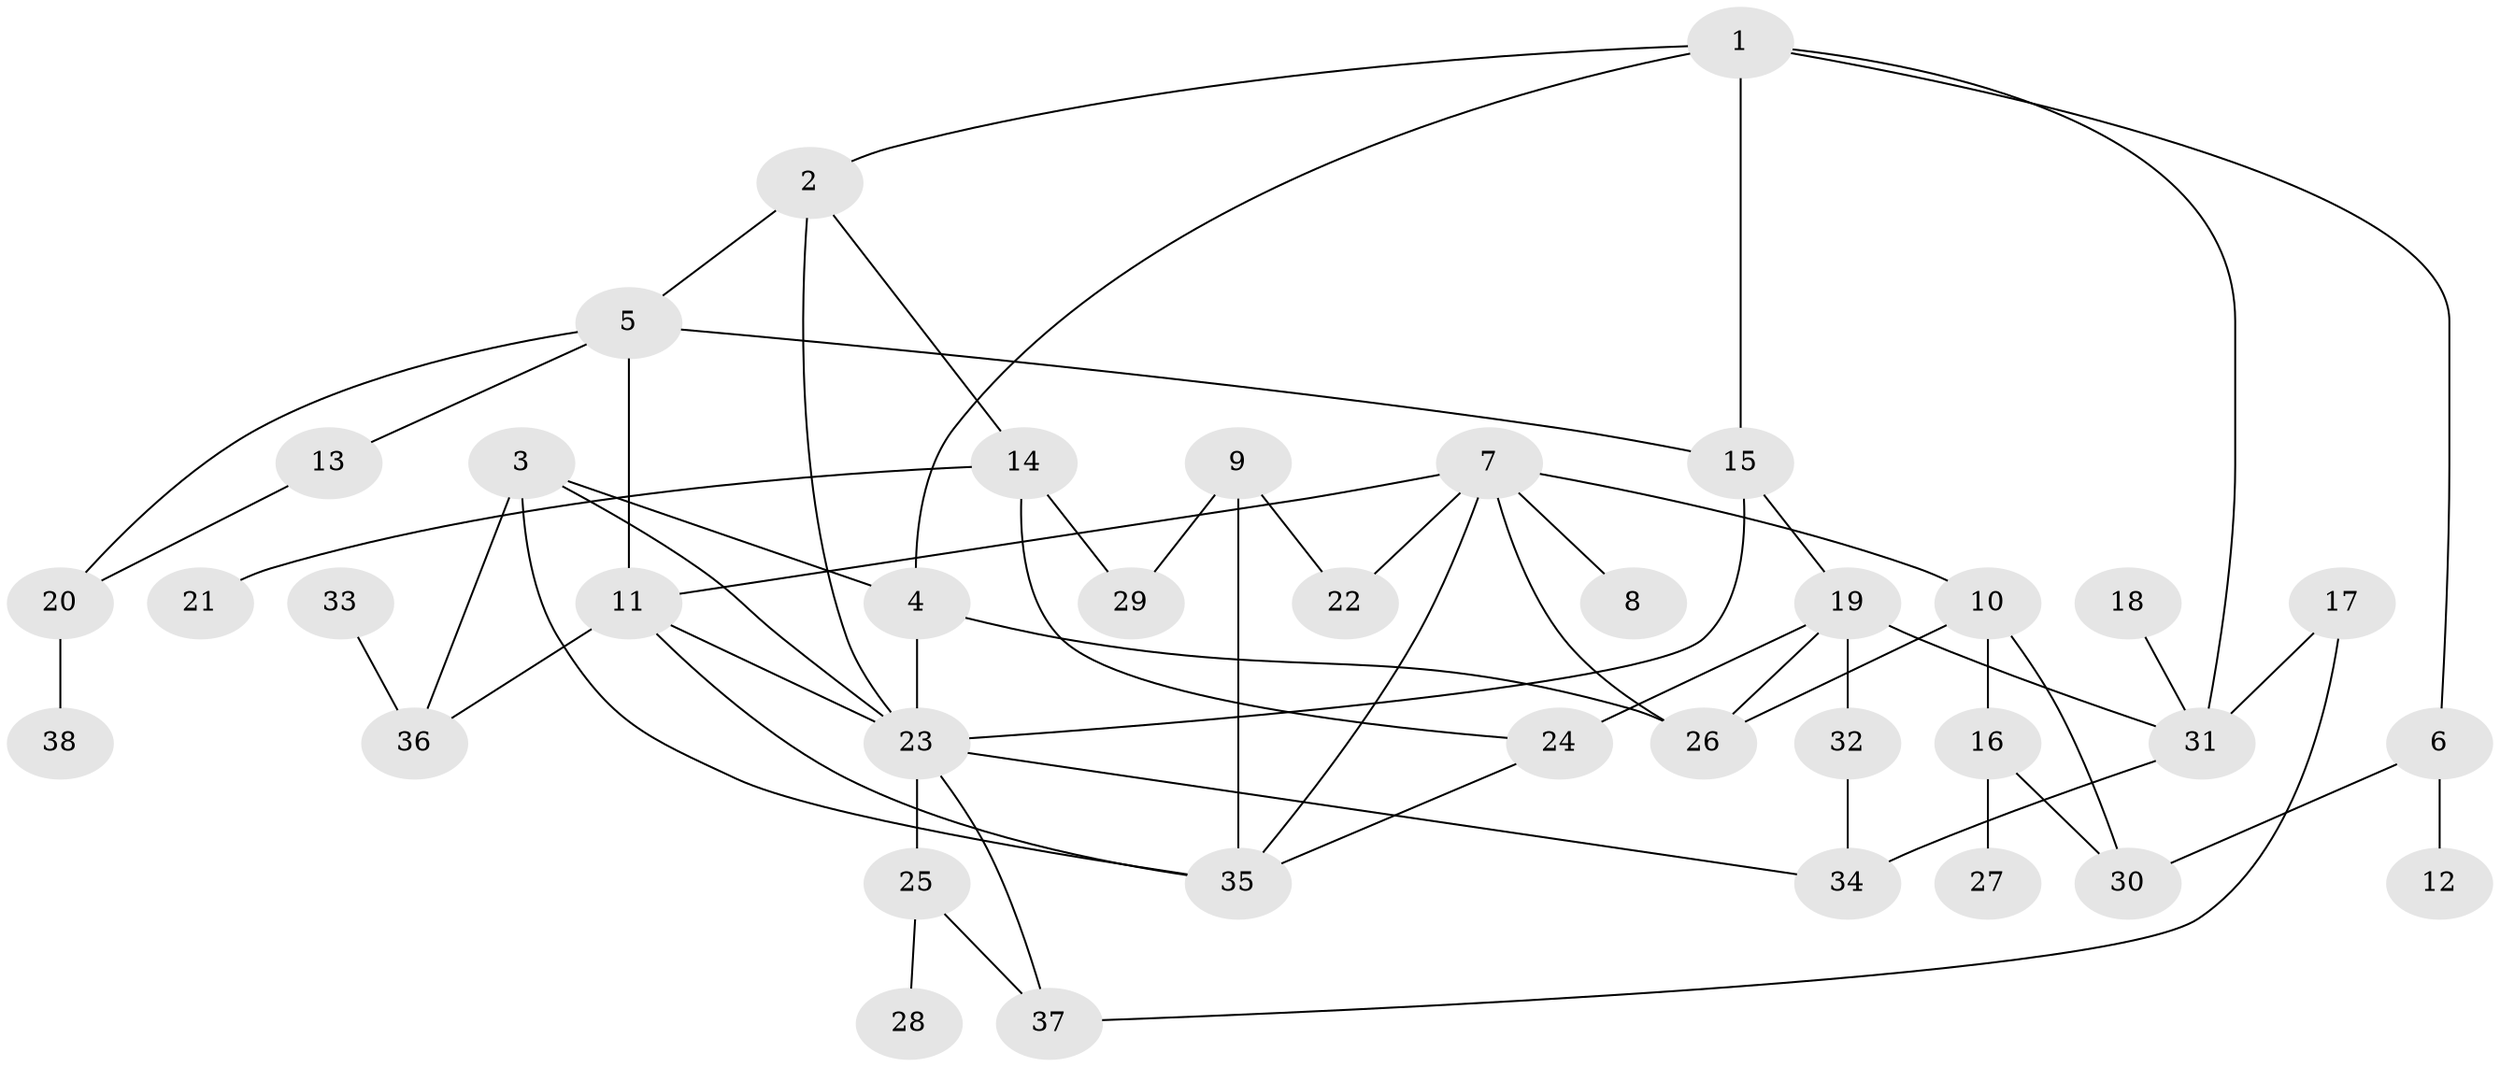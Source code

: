 // original degree distribution, {5: 0.09433962264150944, 4: 0.16981132075471697, 2: 0.3018867924528302, 3: 0.22641509433962265, 6: 0.03773584905660377, 1: 0.16981132075471697}
// Generated by graph-tools (version 1.1) at 2025/36/03/04/25 23:36:07]
// undirected, 38 vertices, 60 edges
graph export_dot {
  node [color=gray90,style=filled];
  1;
  2;
  3;
  4;
  5;
  6;
  7;
  8;
  9;
  10;
  11;
  12;
  13;
  14;
  15;
  16;
  17;
  18;
  19;
  20;
  21;
  22;
  23;
  24;
  25;
  26;
  27;
  28;
  29;
  30;
  31;
  32;
  33;
  34;
  35;
  36;
  37;
  38;
  1 -- 2 [weight=1.0];
  1 -- 4 [weight=1.0];
  1 -- 6 [weight=1.0];
  1 -- 15 [weight=1.0];
  1 -- 31 [weight=1.0];
  2 -- 5 [weight=1.0];
  2 -- 14 [weight=1.0];
  2 -- 23 [weight=1.0];
  3 -- 4 [weight=1.0];
  3 -- 23 [weight=1.0];
  3 -- 35 [weight=1.0];
  3 -- 36 [weight=1.0];
  4 -- 23 [weight=1.0];
  4 -- 26 [weight=1.0];
  5 -- 11 [weight=1.0];
  5 -- 13 [weight=1.0];
  5 -- 15 [weight=1.0];
  5 -- 20 [weight=1.0];
  6 -- 12 [weight=1.0];
  6 -- 30 [weight=1.0];
  7 -- 8 [weight=1.0];
  7 -- 10 [weight=1.0];
  7 -- 11 [weight=1.0];
  7 -- 22 [weight=1.0];
  7 -- 26 [weight=1.0];
  7 -- 35 [weight=1.0];
  9 -- 22 [weight=1.0];
  9 -- 29 [weight=1.0];
  9 -- 35 [weight=1.0];
  10 -- 16 [weight=1.0];
  10 -- 26 [weight=1.0];
  10 -- 30 [weight=1.0];
  11 -- 23 [weight=1.0];
  11 -- 35 [weight=1.0];
  11 -- 36 [weight=1.0];
  13 -- 20 [weight=1.0];
  14 -- 21 [weight=1.0];
  14 -- 24 [weight=1.0];
  14 -- 29 [weight=1.0];
  15 -- 19 [weight=1.0];
  15 -- 23 [weight=1.0];
  16 -- 27 [weight=1.0];
  16 -- 30 [weight=1.0];
  17 -- 31 [weight=1.0];
  17 -- 37 [weight=1.0];
  18 -- 31 [weight=1.0];
  19 -- 24 [weight=1.0];
  19 -- 26 [weight=1.0];
  19 -- 31 [weight=1.0];
  19 -- 32 [weight=1.0];
  20 -- 38 [weight=1.0];
  23 -- 25 [weight=1.0];
  23 -- 34 [weight=1.0];
  23 -- 37 [weight=1.0];
  24 -- 35 [weight=1.0];
  25 -- 28 [weight=1.0];
  25 -- 37 [weight=1.0];
  31 -- 34 [weight=1.0];
  32 -- 34 [weight=1.0];
  33 -- 36 [weight=1.0];
}
